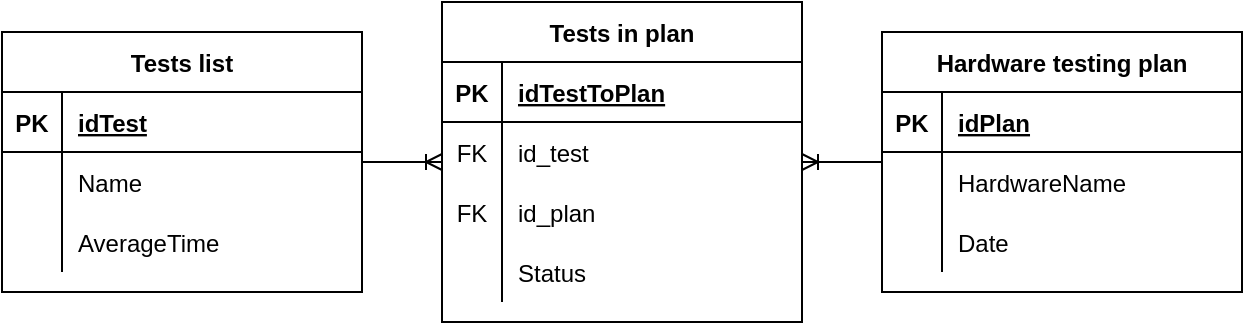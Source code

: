 <mxfile version="14.6.13" type="device"><diagram id="KSF1Oj6wPL7K8A9TmBwJ" name="Страница 1"><mxGraphModel dx="938" dy="540" grid="1" gridSize="10" guides="1" tooltips="1" connect="1" arrows="1" fold="1" page="1" pageScale="1" pageWidth="827" pageHeight="1169" math="0" shadow="0"><root><mxCell id="0"/><mxCell id="1" parent="0"/><mxCell id="gcZkgxyR4onas-fFqP6V-1" value="Tests list" style="shape=table;startSize=30;container=1;collapsible=1;childLayout=tableLayout;fixedRows=1;rowLines=0;fontStyle=1;align=center;resizeLast=1;" vertex="1" parent="1"><mxGeometry x="40" y="185" width="180" height="130" as="geometry"><mxRectangle x="30" y="80" width="80" height="30" as="alternateBounds"/></mxGeometry></mxCell><mxCell id="gcZkgxyR4onas-fFqP6V-2" value="" style="shape=partialRectangle;collapsible=0;dropTarget=0;pointerEvents=0;fillColor=none;top=0;left=0;bottom=1;right=0;points=[[0,0.5],[1,0.5]];portConstraint=eastwest;" vertex="1" parent="gcZkgxyR4onas-fFqP6V-1"><mxGeometry y="30" width="180" height="30" as="geometry"/></mxCell><mxCell id="gcZkgxyR4onas-fFqP6V-3" value="PK" style="shape=partialRectangle;connectable=0;fillColor=none;top=0;left=0;bottom=0;right=0;fontStyle=1;overflow=hidden;" vertex="1" parent="gcZkgxyR4onas-fFqP6V-2"><mxGeometry width="30" height="30" as="geometry"/></mxCell><mxCell id="gcZkgxyR4onas-fFqP6V-4" value="idTest" style="shape=partialRectangle;connectable=0;fillColor=none;top=0;left=0;bottom=0;right=0;align=left;spacingLeft=6;fontStyle=5;overflow=hidden;" vertex="1" parent="gcZkgxyR4onas-fFqP6V-2"><mxGeometry x="30" width="150" height="30" as="geometry"/></mxCell><mxCell id="gcZkgxyR4onas-fFqP6V-5" value="" style="shape=partialRectangle;collapsible=0;dropTarget=0;pointerEvents=0;fillColor=none;top=0;left=0;bottom=0;right=0;points=[[0,0.5],[1,0.5]];portConstraint=eastwest;" vertex="1" parent="gcZkgxyR4onas-fFqP6V-1"><mxGeometry y="60" width="180" height="30" as="geometry"/></mxCell><mxCell id="gcZkgxyR4onas-fFqP6V-6" value="" style="shape=partialRectangle;connectable=0;fillColor=none;top=0;left=0;bottom=0;right=0;editable=1;overflow=hidden;" vertex="1" parent="gcZkgxyR4onas-fFqP6V-5"><mxGeometry width="30" height="30" as="geometry"/></mxCell><mxCell id="gcZkgxyR4onas-fFqP6V-7" value="Name" style="shape=partialRectangle;connectable=0;fillColor=none;top=0;left=0;bottom=0;right=0;align=left;spacingLeft=6;overflow=hidden;" vertex="1" parent="gcZkgxyR4onas-fFqP6V-5"><mxGeometry x="30" width="150" height="30" as="geometry"/></mxCell><mxCell id="gcZkgxyR4onas-fFqP6V-8" value="" style="shape=partialRectangle;collapsible=0;dropTarget=0;pointerEvents=0;fillColor=none;top=0;left=0;bottom=0;right=0;points=[[0,0.5],[1,0.5]];portConstraint=eastwest;" vertex="1" parent="gcZkgxyR4onas-fFqP6V-1"><mxGeometry y="90" width="180" height="30" as="geometry"/></mxCell><mxCell id="gcZkgxyR4onas-fFqP6V-9" value="" style="shape=partialRectangle;connectable=0;fillColor=none;top=0;left=0;bottom=0;right=0;editable=1;overflow=hidden;" vertex="1" parent="gcZkgxyR4onas-fFqP6V-8"><mxGeometry width="30" height="30" as="geometry"/></mxCell><mxCell id="gcZkgxyR4onas-fFqP6V-10" value="AverageTime" style="shape=partialRectangle;connectable=0;fillColor=none;top=0;left=0;bottom=0;right=0;align=left;spacingLeft=6;overflow=hidden;" vertex="1" parent="gcZkgxyR4onas-fFqP6V-8"><mxGeometry x="30" width="150" height="30" as="geometry"/></mxCell><mxCell id="gcZkgxyR4onas-fFqP6V-14" value="Hardware testing plan" style="shape=table;startSize=30;container=1;collapsible=1;childLayout=tableLayout;fixedRows=1;rowLines=0;fontStyle=1;align=center;resizeLast=1;" vertex="1" parent="1"><mxGeometry x="480" y="185" width="180" height="130" as="geometry"><mxRectangle x="510" y="90" width="160" height="30" as="alternateBounds"/></mxGeometry></mxCell><mxCell id="gcZkgxyR4onas-fFqP6V-15" value="" style="shape=partialRectangle;collapsible=0;dropTarget=0;pointerEvents=0;fillColor=none;top=0;left=0;bottom=1;right=0;points=[[0,0.5],[1,0.5]];portConstraint=eastwest;" vertex="1" parent="gcZkgxyR4onas-fFqP6V-14"><mxGeometry y="30" width="180" height="30" as="geometry"/></mxCell><mxCell id="gcZkgxyR4onas-fFqP6V-16" value="PK" style="shape=partialRectangle;connectable=0;fillColor=none;top=0;left=0;bottom=0;right=0;fontStyle=1;overflow=hidden;" vertex="1" parent="gcZkgxyR4onas-fFqP6V-15"><mxGeometry width="30" height="30" as="geometry"/></mxCell><mxCell id="gcZkgxyR4onas-fFqP6V-17" value="idPlan" style="shape=partialRectangle;connectable=0;fillColor=none;top=0;left=0;bottom=0;right=0;align=left;spacingLeft=6;fontStyle=5;overflow=hidden;" vertex="1" parent="gcZkgxyR4onas-fFqP6V-15"><mxGeometry x="30" width="150" height="30" as="geometry"/></mxCell><mxCell id="gcZkgxyR4onas-fFqP6V-18" value="" style="shape=partialRectangle;collapsible=0;dropTarget=0;pointerEvents=0;fillColor=none;top=0;left=0;bottom=0;right=0;points=[[0,0.5],[1,0.5]];portConstraint=eastwest;" vertex="1" parent="gcZkgxyR4onas-fFqP6V-14"><mxGeometry y="60" width="180" height="30" as="geometry"/></mxCell><mxCell id="gcZkgxyR4onas-fFqP6V-19" value="" style="shape=partialRectangle;connectable=0;fillColor=none;top=0;left=0;bottom=0;right=0;editable=1;overflow=hidden;" vertex="1" parent="gcZkgxyR4onas-fFqP6V-18"><mxGeometry width="30" height="30" as="geometry"/></mxCell><mxCell id="gcZkgxyR4onas-fFqP6V-20" value="HardwareName" style="shape=partialRectangle;connectable=0;fillColor=none;top=0;left=0;bottom=0;right=0;align=left;spacingLeft=6;overflow=hidden;" vertex="1" parent="gcZkgxyR4onas-fFqP6V-18"><mxGeometry x="30" width="150" height="30" as="geometry"/></mxCell><mxCell id="gcZkgxyR4onas-fFqP6V-21" value="" style="shape=partialRectangle;collapsible=0;dropTarget=0;pointerEvents=0;fillColor=none;top=0;left=0;bottom=0;right=0;points=[[0,0.5],[1,0.5]];portConstraint=eastwest;" vertex="1" parent="gcZkgxyR4onas-fFqP6V-14"><mxGeometry y="90" width="180" height="30" as="geometry"/></mxCell><mxCell id="gcZkgxyR4onas-fFqP6V-22" value="" style="shape=partialRectangle;connectable=0;fillColor=none;top=0;left=0;bottom=0;right=0;editable=1;overflow=hidden;" vertex="1" parent="gcZkgxyR4onas-fFqP6V-21"><mxGeometry width="30" height="30" as="geometry"/></mxCell><mxCell id="gcZkgxyR4onas-fFqP6V-23" value="Date" style="shape=partialRectangle;connectable=0;fillColor=none;top=0;left=0;bottom=0;right=0;align=left;spacingLeft=6;overflow=hidden;" vertex="1" parent="gcZkgxyR4onas-fFqP6V-21"><mxGeometry x="30" width="150" height="30" as="geometry"/></mxCell><mxCell id="gcZkgxyR4onas-fFqP6V-40" value="Tests in plan" style="shape=table;startSize=30;container=1;collapsible=1;childLayout=tableLayout;fixedRows=1;rowLines=0;fontStyle=1;align=center;resizeLast=1;" vertex="1" parent="1"><mxGeometry x="260" y="170" width="180" height="160" as="geometry"><mxRectangle x="220" y="220" width="110" height="30" as="alternateBounds"/></mxGeometry></mxCell><mxCell id="gcZkgxyR4onas-fFqP6V-41" value="" style="shape=partialRectangle;collapsible=0;dropTarget=0;pointerEvents=0;fillColor=none;top=0;left=0;bottom=1;right=0;points=[[0,0.5],[1,0.5]];portConstraint=eastwest;" vertex="1" parent="gcZkgxyR4onas-fFqP6V-40"><mxGeometry y="30" width="180" height="30" as="geometry"/></mxCell><mxCell id="gcZkgxyR4onas-fFqP6V-42" value="PK" style="shape=partialRectangle;connectable=0;fillColor=none;top=0;left=0;bottom=0;right=0;fontStyle=1;overflow=hidden;" vertex="1" parent="gcZkgxyR4onas-fFqP6V-41"><mxGeometry width="30" height="30" as="geometry"/></mxCell><mxCell id="gcZkgxyR4onas-fFqP6V-43" value="idTestToPlan" style="shape=partialRectangle;connectable=0;fillColor=none;top=0;left=0;bottom=0;right=0;align=left;spacingLeft=6;fontStyle=5;overflow=hidden;" vertex="1" parent="gcZkgxyR4onas-fFqP6V-41"><mxGeometry x="30" width="150" height="30" as="geometry"/></mxCell><mxCell id="gcZkgxyR4onas-fFqP6V-53" value="" style="shape=partialRectangle;collapsible=0;dropTarget=0;pointerEvents=0;fillColor=none;top=0;left=0;bottom=0;right=0;points=[[0,0.5],[1,0.5]];portConstraint=eastwest;" vertex="1" parent="gcZkgxyR4onas-fFqP6V-40"><mxGeometry y="60" width="180" height="30" as="geometry"/></mxCell><mxCell id="gcZkgxyR4onas-fFqP6V-54" value="FK" style="shape=partialRectangle;connectable=0;fillColor=none;top=0;left=0;bottom=0;right=0;fontStyle=0;overflow=hidden;" vertex="1" parent="gcZkgxyR4onas-fFqP6V-53"><mxGeometry width="30" height="30" as="geometry"/></mxCell><mxCell id="gcZkgxyR4onas-fFqP6V-55" value="id_test" style="shape=partialRectangle;connectable=0;fillColor=none;top=0;left=0;bottom=0;right=0;align=left;spacingLeft=6;fontStyle=0;overflow=hidden;" vertex="1" parent="gcZkgxyR4onas-fFqP6V-53"><mxGeometry x="30" width="150" height="30" as="geometry"/></mxCell><mxCell id="gcZkgxyR4onas-fFqP6V-56" value="" style="shape=partialRectangle;collapsible=0;dropTarget=0;pointerEvents=0;fillColor=none;top=0;left=0;bottom=0;right=0;points=[[0,0.5],[1,0.5]];portConstraint=eastwest;" vertex="1" parent="gcZkgxyR4onas-fFqP6V-40"><mxGeometry y="90" width="180" height="30" as="geometry"/></mxCell><mxCell id="gcZkgxyR4onas-fFqP6V-57" value="FK" style="shape=partialRectangle;connectable=0;fillColor=none;top=0;left=0;bottom=0;right=0;fontStyle=0;overflow=hidden;" vertex="1" parent="gcZkgxyR4onas-fFqP6V-56"><mxGeometry width="30" height="30" as="geometry"/></mxCell><mxCell id="gcZkgxyR4onas-fFqP6V-58" value="id_plan" style="shape=partialRectangle;connectable=0;fillColor=none;top=0;left=0;bottom=0;right=0;align=left;spacingLeft=6;fontStyle=0;overflow=hidden;" vertex="1" parent="gcZkgxyR4onas-fFqP6V-56"><mxGeometry x="30" width="150" height="30" as="geometry"/></mxCell><mxCell id="gcZkgxyR4onas-fFqP6V-50" value="" style="shape=partialRectangle;collapsible=0;dropTarget=0;pointerEvents=0;fillColor=none;top=0;left=0;bottom=0;right=0;points=[[0,0.5],[1,0.5]];portConstraint=eastwest;" vertex="1" parent="gcZkgxyR4onas-fFqP6V-40"><mxGeometry y="120" width="180" height="30" as="geometry"/></mxCell><mxCell id="gcZkgxyR4onas-fFqP6V-51" value="" style="shape=partialRectangle;connectable=0;fillColor=none;top=0;left=0;bottom=0;right=0;editable=1;overflow=hidden;" vertex="1" parent="gcZkgxyR4onas-fFqP6V-50"><mxGeometry width="30" height="30" as="geometry"/></mxCell><mxCell id="gcZkgxyR4onas-fFqP6V-52" value="Status" style="shape=partialRectangle;connectable=0;fillColor=none;top=0;left=0;bottom=0;right=0;align=left;spacingLeft=6;overflow=hidden;" vertex="1" parent="gcZkgxyR4onas-fFqP6V-50"><mxGeometry x="30" width="150" height="30" as="geometry"/></mxCell><mxCell id="gcZkgxyR4onas-fFqP6V-59" value="" style="edgeStyle=entityRelationEdgeStyle;fontSize=12;html=1;endArrow=ERoneToMany;exitX=0;exitY=0.5;exitDx=0;exitDy=0;entryX=1;entryY=0.5;entryDx=0;entryDy=0;" edge="1" parent="1" source="gcZkgxyR4onas-fFqP6V-14" target="gcZkgxyR4onas-fFqP6V-40"><mxGeometry width="100" height="100" relative="1" as="geometry"><mxPoint x="420" y="150" as="sourcePoint"/><mxPoint x="450" y="240" as="targetPoint"/></mxGeometry></mxCell><mxCell id="gcZkgxyR4onas-fFqP6V-60" value="" style="edgeStyle=entityRelationEdgeStyle;fontSize=12;html=1;endArrow=ERoneToMany;exitX=1;exitY=0.5;exitDx=0;exitDy=0;entryX=0;entryY=0.5;entryDx=0;entryDy=0;" edge="1" parent="1" source="gcZkgxyR4onas-fFqP6V-1" target="gcZkgxyR4onas-fFqP6V-40"><mxGeometry width="100" height="100" relative="1" as="geometry"><mxPoint x="140" y="420" as="sourcePoint"/><mxPoint x="240" y="320" as="targetPoint"/></mxGeometry></mxCell></root></mxGraphModel></diagram></mxfile>